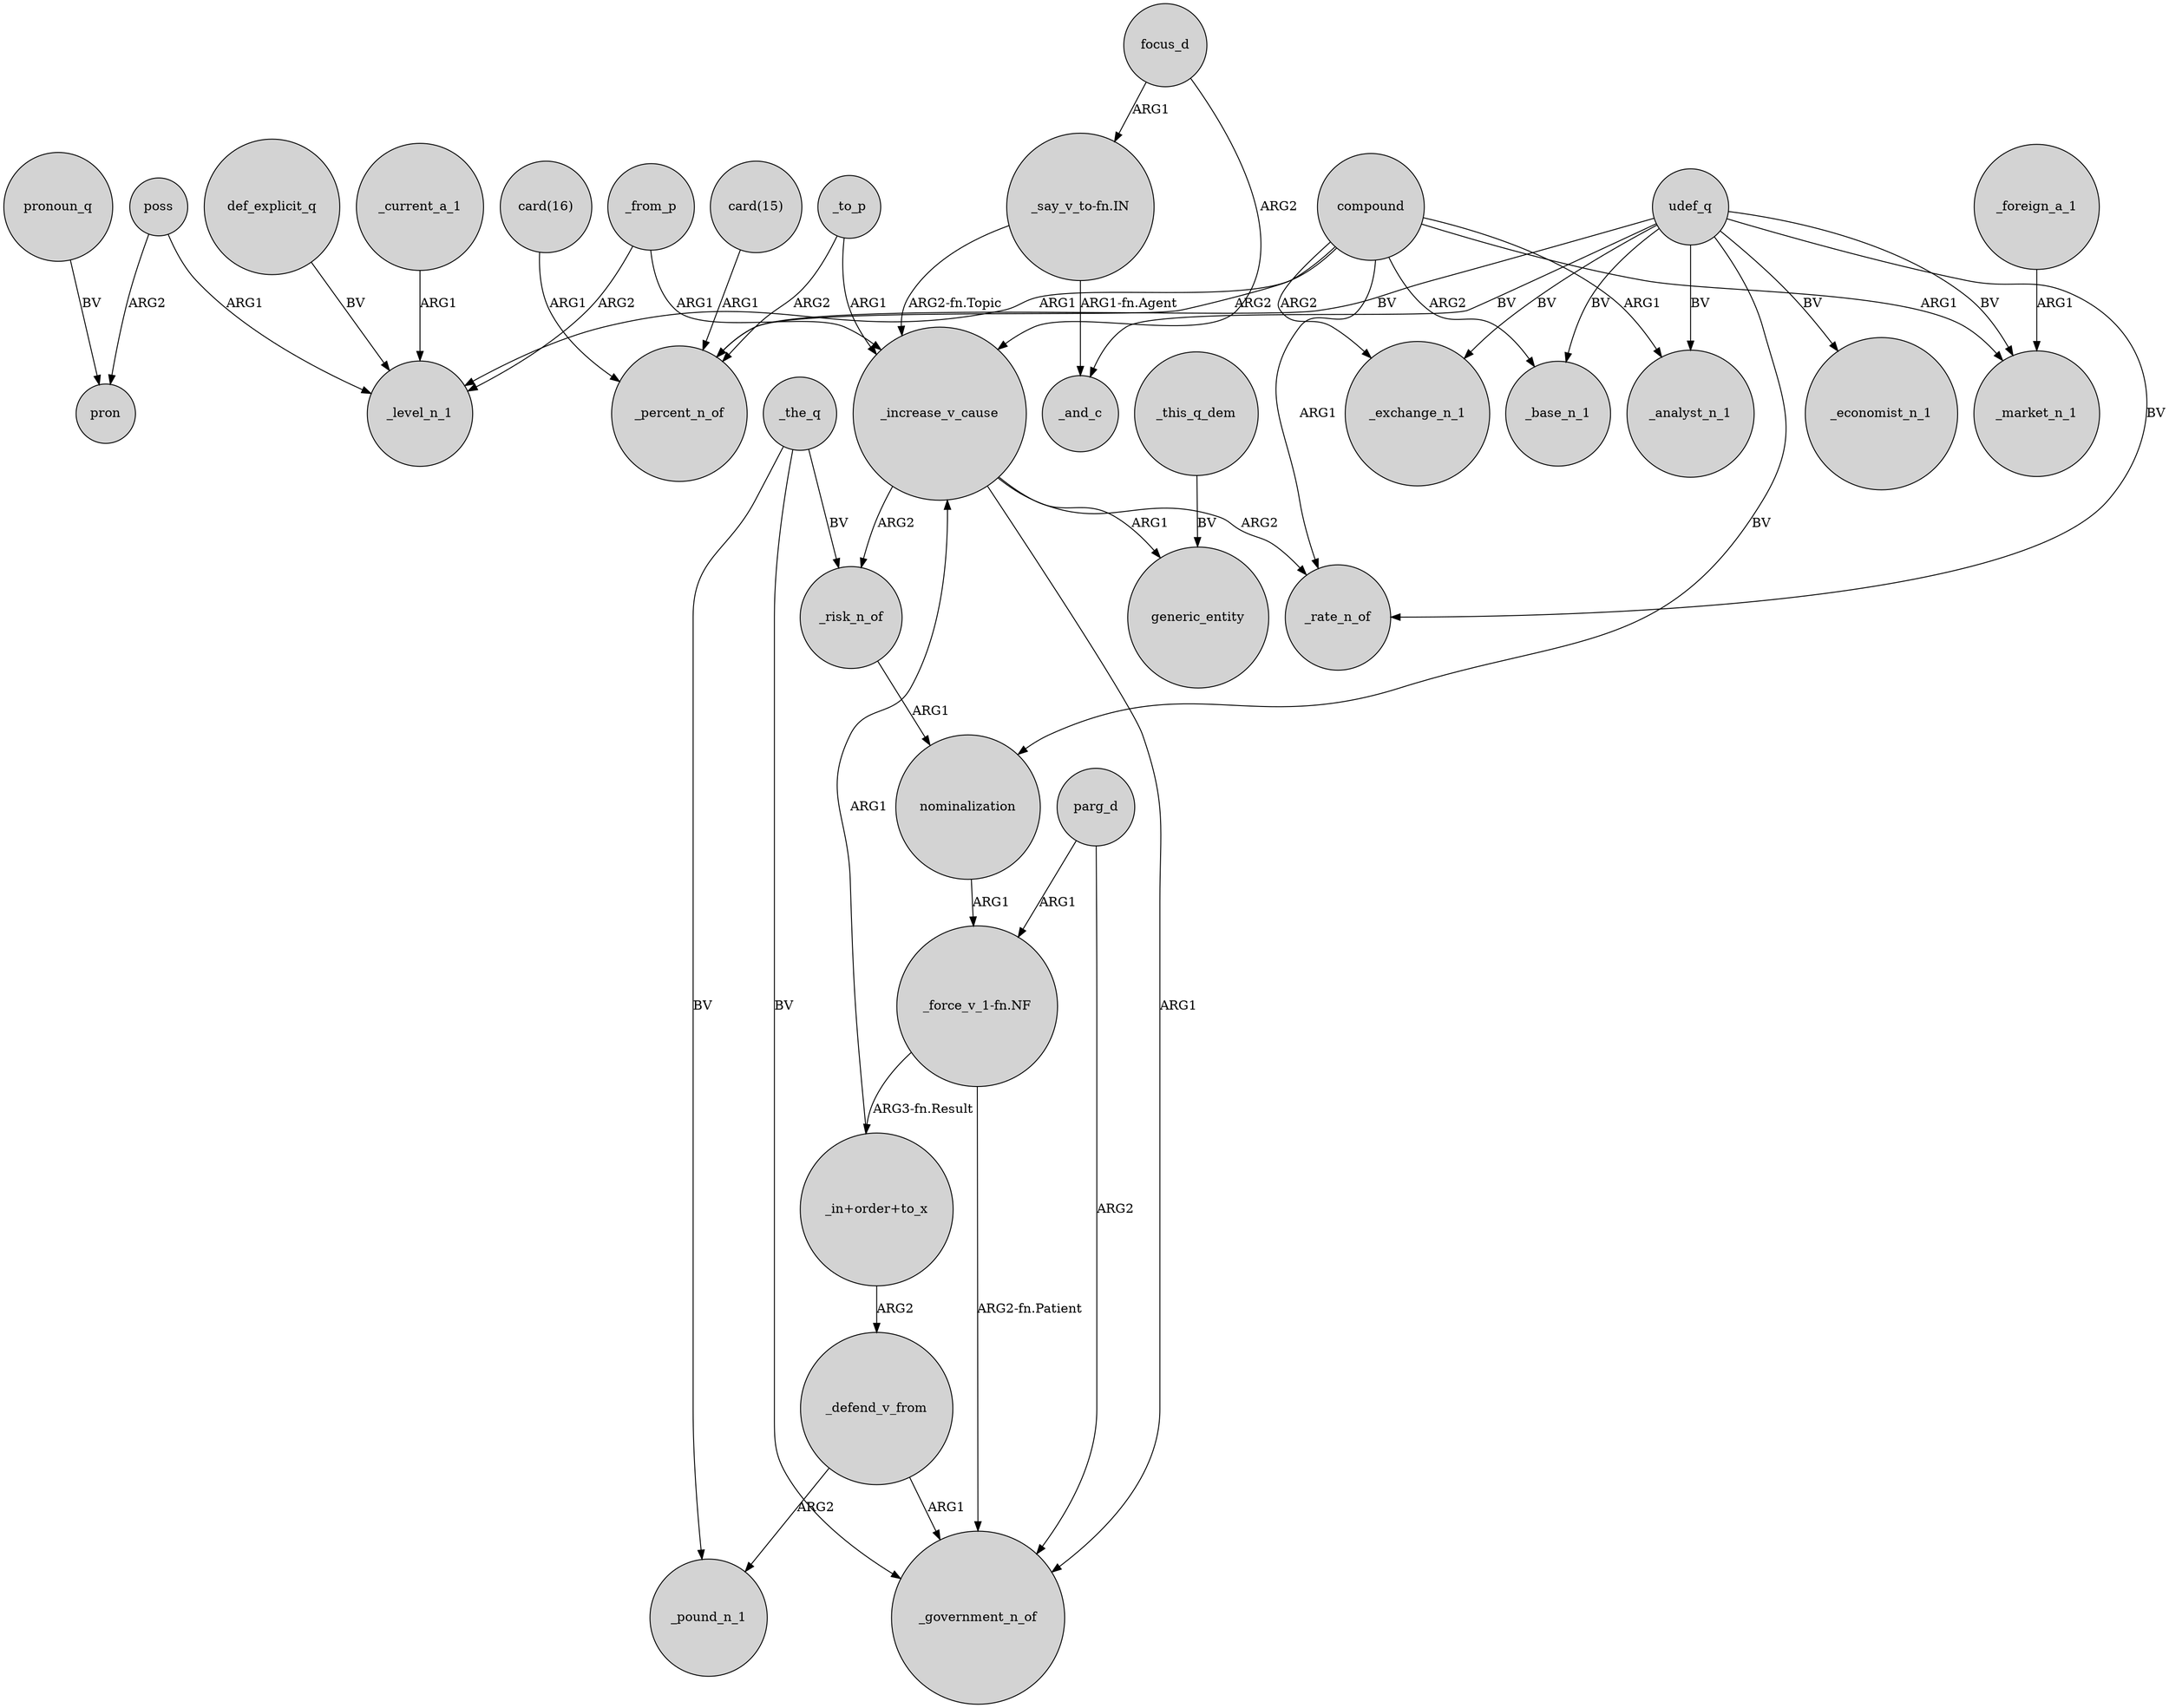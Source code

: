 digraph {
	node [shape=circle style=filled]
	poss -> pron [label=ARG2]
	"card(15)" -> _percent_n_of [label=ARG1]
	_risk_n_of -> nominalization [label=ARG1]
	"_say_v_to-fn.IN" -> _and_c [label="ARG1-fn.Agent"]
	poss -> _level_n_1 [label=ARG1]
	_to_p -> _increase_v_cause [label=ARG1]
	_the_q -> _pound_n_1 [label=BV]
	_from_p -> _level_n_1 [label=ARG2]
	_from_p -> _increase_v_cause [label=ARG1]
	"_say_v_to-fn.IN" -> _increase_v_cause [label="ARG2-fn.Topic"]
	compound -> _rate_n_of [label=ARG1]
	"_in+order+to_x" -> _defend_v_from [label=ARG2]
	udef_q -> _rate_n_of [label=BV]
	_current_a_1 -> _level_n_1 [label=ARG1]
	udef_q -> _market_n_1 [label=BV]
	udef_q -> _economist_n_1 [label=BV]
	compound -> _percent_n_of [label=ARG2]
	udef_q -> _base_n_1 [label=BV]
	compound -> _exchange_n_1 [label=ARG2]
	"card(16)" -> _percent_n_of [label=ARG1]
	compound -> _base_n_1 [label=ARG2]
	"_in+order+to_x" -> _increase_v_cause [label=ARG1]
	compound -> _analyst_n_1 [label=ARG1]
	pronoun_q -> pron [label=BV]
	"_force_v_1-fn.NF" -> "_in+order+to_x" [label="ARG3-fn.Result"]
	parg_d -> _government_n_of [label=ARG2]
	_this_q_dem -> generic_entity [label=BV]
	_increase_v_cause -> _rate_n_of [label=ARG2]
	_increase_v_cause -> _government_n_of [label=ARG1]
	parg_d -> "_force_v_1-fn.NF" [label=ARG1]
	udef_q -> nominalization [label=BV]
	nominalization -> "_force_v_1-fn.NF" [label=ARG1]
	_defend_v_from -> _government_n_of [label=ARG1]
	"_force_v_1-fn.NF" -> _government_n_of [label="ARG2-fn.Patient"]
	_to_p -> _percent_n_of [label=ARG2]
	_the_q -> _government_n_of [label=BV]
	_increase_v_cause -> _risk_n_of [label=ARG2]
	def_explicit_q -> _level_n_1 [label=BV]
	_foreign_a_1 -> _market_n_1 [label=ARG1]
	udef_q -> _percent_n_of [label=BV]
	compound -> _market_n_1 [label=ARG1]
	udef_q -> _exchange_n_1 [label=BV]
	_increase_v_cause -> generic_entity [label=ARG1]
	compound -> _level_n_1 [label=ARG1]
	udef_q -> _and_c [label=BV]
	udef_q -> _analyst_n_1 [label=BV]
	_the_q -> _risk_n_of [label=BV]
	_defend_v_from -> _pound_n_1 [label=ARG2]
	focus_d -> "_say_v_to-fn.IN" [label=ARG1]
	focus_d -> _increase_v_cause [label=ARG2]
}
